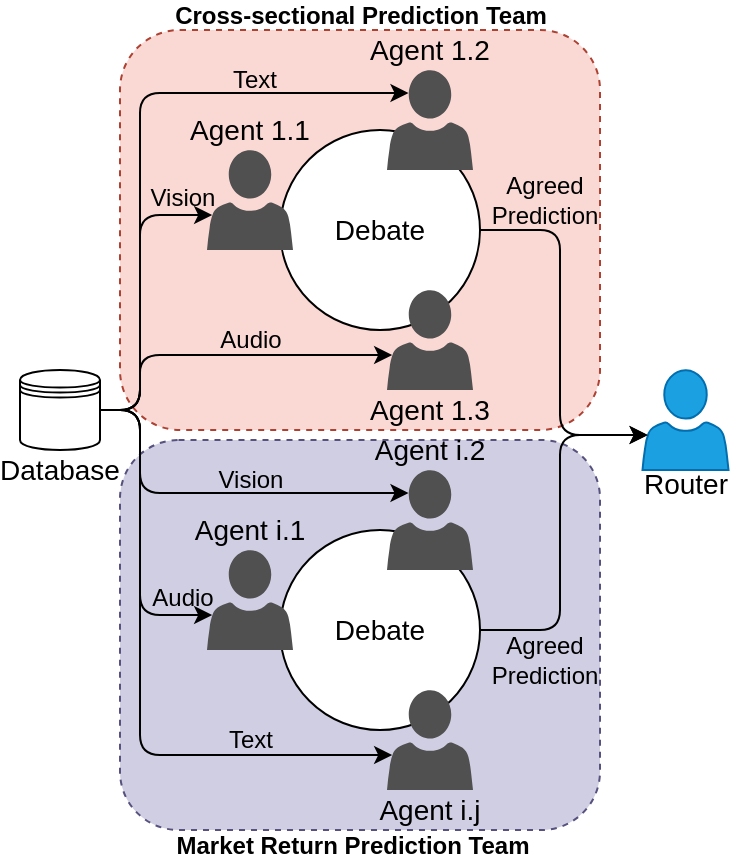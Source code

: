 <mxfile version="23.0.2" type="device">
  <diagram name="Page-1" id="vOQF9WbsSl7jddO1CPNE">
    <mxGraphModel dx="954" dy="633" grid="1" gridSize="10" guides="1" tooltips="1" connect="1" arrows="1" fold="1" page="1" pageScale="1" pageWidth="1400" pageHeight="700" math="0" shadow="0">
      <root>
        <mxCell id="0" />
        <mxCell id="1" parent="0" />
        <mxCell id="AZBeOW5vCCQePYE3pMwj-48" value="" style="rounded=1;whiteSpace=wrap;html=1;fillColor=#d0cee2;strokeColor=#56517e;dashed=1;strokeWidth=1;" vertex="1" parent="1">
          <mxGeometry x="290" y="415" width="240" height="195" as="geometry" />
        </mxCell>
        <mxCell id="AZBeOW5vCCQePYE3pMwj-46" value="" style="rounded=1;whiteSpace=wrap;html=1;fillColor=#fad9d5;strokeColor=#ae4132;dashed=1;strokeWidth=1;" vertex="1" parent="1">
          <mxGeometry x="290" y="210" width="240" height="200" as="geometry" />
        </mxCell>
        <mxCell id="AZBeOW5vCCQePYE3pMwj-47" value="Cross-sectional Prediction Team" style="text;html=1;strokeColor=none;fillColor=none;align=center;verticalAlign=middle;whiteSpace=wrap;rounded=0;fontSize=12;fontStyle=1" vertex="1" parent="1">
          <mxGeometry x="312.5" y="195" width="195" height="15" as="geometry" />
        </mxCell>
        <mxCell id="AZBeOW5vCCQePYE3pMwj-3" value="" style="ellipse;whiteSpace=wrap;html=1;aspect=fixed;" vertex="1" parent="1">
          <mxGeometry x="370" y="260" width="100" height="100" as="geometry" />
        </mxCell>
        <mxCell id="AZBeOW5vCCQePYE3pMwj-1" value="" style="sketch=0;pointerEvents=1;shadow=0;dashed=0;html=1;strokeColor=none;labelPosition=center;verticalLabelPosition=bottom;verticalAlign=top;align=center;fillColor=#505050;shape=mxgraph.mscae.intune.account_portal" vertex="1" parent="1">
          <mxGeometry x="423.5" y="230" width="43" height="50" as="geometry" />
        </mxCell>
        <mxCell id="AZBeOW5vCCQePYE3pMwj-2" value="Agent 1.2" style="text;html=1;strokeColor=none;fillColor=none;align=center;verticalAlign=middle;whiteSpace=wrap;rounded=0;fontSize=14;" vertex="1" parent="1">
          <mxGeometry x="410" y="220" width="70" as="geometry" />
        </mxCell>
        <mxCell id="AZBeOW5vCCQePYE3pMwj-4" value="" style="sketch=0;pointerEvents=1;shadow=0;dashed=0;html=1;strokeColor=none;labelPosition=center;verticalLabelPosition=bottom;verticalAlign=top;align=center;fillColor=#505050;shape=mxgraph.mscae.intune.account_portal" vertex="1" parent="1">
          <mxGeometry x="423.5" y="340" width="43" height="50" as="geometry" />
        </mxCell>
        <mxCell id="AZBeOW5vCCQePYE3pMwj-5" value="Agent 1.3" style="text;html=1;strokeColor=none;fillColor=none;align=center;verticalAlign=middle;whiteSpace=wrap;rounded=0;fontSize=14;movable=1;resizable=1;rotatable=1;deletable=1;editable=1;locked=0;connectable=1;" vertex="1" parent="1">
          <mxGeometry x="410" y="395" width="70" height="10" as="geometry" />
        </mxCell>
        <mxCell id="AZBeOW5vCCQePYE3pMwj-6" value="" style="sketch=0;pointerEvents=1;shadow=0;dashed=0;html=1;strokeColor=none;labelPosition=center;verticalLabelPosition=bottom;verticalAlign=top;align=center;fillColor=#505050;shape=mxgraph.mscae.intune.account_portal" vertex="1" parent="1">
          <mxGeometry x="333.5" y="270" width="43" height="50" as="geometry" />
        </mxCell>
        <mxCell id="AZBeOW5vCCQePYE3pMwj-7" value="Agent 1.1" style="text;html=1;strokeColor=none;fillColor=none;align=center;verticalAlign=middle;whiteSpace=wrap;rounded=0;fontSize=14;" vertex="1" parent="1">
          <mxGeometry x="320" y="260" width="70" as="geometry" />
        </mxCell>
        <mxCell id="AZBeOW5vCCQePYE3pMwj-9" value="" style="ellipse;whiteSpace=wrap;html=1;aspect=fixed;" vertex="1" parent="1">
          <mxGeometry x="370" y="460" width="100" height="100" as="geometry" />
        </mxCell>
        <mxCell id="AZBeOW5vCCQePYE3pMwj-10" value="" style="sketch=0;pointerEvents=1;shadow=0;dashed=0;html=1;strokeColor=none;labelPosition=center;verticalLabelPosition=bottom;verticalAlign=top;align=center;fillColor=#505050;shape=mxgraph.mscae.intune.account_portal" vertex="1" parent="1">
          <mxGeometry x="423.5" y="430" width="43" height="50" as="geometry" />
        </mxCell>
        <mxCell id="AZBeOW5vCCQePYE3pMwj-11" value="Agent i.2" style="text;html=1;strokeColor=none;fillColor=none;align=center;verticalAlign=middle;whiteSpace=wrap;rounded=0;fontSize=14;" vertex="1" parent="1">
          <mxGeometry x="410" y="420" width="70" as="geometry" />
        </mxCell>
        <mxCell id="AZBeOW5vCCQePYE3pMwj-12" value="" style="sketch=0;pointerEvents=1;shadow=0;dashed=0;html=1;strokeColor=none;labelPosition=center;verticalLabelPosition=bottom;verticalAlign=top;align=center;fillColor=#505050;shape=mxgraph.mscae.intune.account_portal" vertex="1" parent="1">
          <mxGeometry x="423.5" y="540" width="43" height="50" as="geometry" />
        </mxCell>
        <mxCell id="AZBeOW5vCCQePYE3pMwj-13" value="Agent i.j" style="text;html=1;strokeColor=none;fillColor=none;align=center;verticalAlign=middle;whiteSpace=wrap;rounded=0;fontSize=14;" vertex="1" parent="1">
          <mxGeometry x="410" y="600" width="70" as="geometry" />
        </mxCell>
        <mxCell id="AZBeOW5vCCQePYE3pMwj-14" value="" style="sketch=0;pointerEvents=1;shadow=0;dashed=0;html=1;strokeColor=none;labelPosition=center;verticalLabelPosition=bottom;verticalAlign=top;align=center;fillColor=#505050;shape=mxgraph.mscae.intune.account_portal" vertex="1" parent="1">
          <mxGeometry x="333.5" y="470" width="43" height="50" as="geometry" />
        </mxCell>
        <mxCell id="AZBeOW5vCCQePYE3pMwj-15" value="Agent i.1" style="text;html=1;strokeColor=none;fillColor=none;align=center;verticalAlign=middle;whiteSpace=wrap;rounded=0;fontSize=14;" vertex="1" parent="1">
          <mxGeometry x="320" y="460" width="70" as="geometry" />
        </mxCell>
        <mxCell id="AZBeOW5vCCQePYE3pMwj-17" value="Debate" style="text;html=1;strokeColor=none;fillColor=none;align=center;verticalAlign=middle;whiteSpace=wrap;rounded=0;fontSize=14;" vertex="1" parent="1">
          <mxGeometry x="385" y="310" width="70" as="geometry" />
        </mxCell>
        <mxCell id="AZBeOW5vCCQePYE3pMwj-18" value="Debate" style="text;html=1;strokeColor=none;fillColor=none;align=center;verticalAlign=middle;whiteSpace=wrap;rounded=0;fontSize=14;" vertex="1" parent="1">
          <mxGeometry x="385" y="510" width="70" as="geometry" />
        </mxCell>
        <mxCell id="AZBeOW5vCCQePYE3pMwj-19" value="" style="shape=datastore;whiteSpace=wrap;html=1;" vertex="1" parent="1">
          <mxGeometry x="240" y="380" width="40" height="40" as="geometry" />
        </mxCell>
        <mxCell id="AZBeOW5vCCQePYE3pMwj-20" value="Database" style="text;html=1;strokeColor=none;fillColor=none;align=center;verticalAlign=middle;whiteSpace=wrap;rounded=0;fontSize=14;" vertex="1" parent="1">
          <mxGeometry x="230" y="420" width="60" height="20" as="geometry" />
        </mxCell>
        <mxCell id="AZBeOW5vCCQePYE3pMwj-21" style="edgeStyle=orthogonalEdgeStyle;rounded=1;orthogonalLoop=1;jettySize=auto;html=1;exitX=1;exitY=0.5;exitDx=0;exitDy=0;entryX=0.25;entryY=0.23;entryDx=0;entryDy=0;entryPerimeter=0;curved=0;" edge="1" parent="1" source="AZBeOW5vCCQePYE3pMwj-19" target="AZBeOW5vCCQePYE3pMwj-1">
          <mxGeometry relative="1" as="geometry">
            <Array as="points">
              <mxPoint x="300" y="400" />
              <mxPoint x="300" y="242" />
            </Array>
          </mxGeometry>
        </mxCell>
        <mxCell id="AZBeOW5vCCQePYE3pMwj-22" style="edgeStyle=orthogonalEdgeStyle;rounded=1;orthogonalLoop=1;jettySize=auto;html=1;exitX=1;exitY=0.5;exitDx=0;exitDy=0;entryX=0.06;entryY=0.65;entryDx=0;entryDy=0;entryPerimeter=0;curved=0;" edge="1" parent="1" source="AZBeOW5vCCQePYE3pMwj-19" target="AZBeOW5vCCQePYE3pMwj-6">
          <mxGeometry relative="1" as="geometry">
            <Array as="points">
              <mxPoint x="300" y="400" />
              <mxPoint x="300" y="303" />
            </Array>
          </mxGeometry>
        </mxCell>
        <mxCell id="AZBeOW5vCCQePYE3pMwj-24" style="edgeStyle=orthogonalEdgeStyle;rounded=1;orthogonalLoop=1;jettySize=auto;html=1;exitX=1;exitY=0.5;exitDx=0;exitDy=0;entryX=0.06;entryY=0.65;entryDx=0;entryDy=0;entryPerimeter=0;curved=0;" edge="1" parent="1" source="AZBeOW5vCCQePYE3pMwj-19" target="AZBeOW5vCCQePYE3pMwj-4">
          <mxGeometry relative="1" as="geometry">
            <Array as="points">
              <mxPoint x="300" y="400" />
              <mxPoint x="300" y="373" />
            </Array>
          </mxGeometry>
        </mxCell>
        <mxCell id="AZBeOW5vCCQePYE3pMwj-26" style="edgeStyle=orthogonalEdgeStyle;rounded=1;orthogonalLoop=1;jettySize=auto;html=1;exitX=1;exitY=0.5;exitDx=0;exitDy=0;entryX=0.25;entryY=0.23;entryDx=0;entryDy=0;entryPerimeter=0;curved=0;" edge="1" parent="1" source="AZBeOW5vCCQePYE3pMwj-19" target="AZBeOW5vCCQePYE3pMwj-10">
          <mxGeometry relative="1" as="geometry">
            <Array as="points">
              <mxPoint x="300" y="400" />
              <mxPoint x="300" y="442" />
            </Array>
          </mxGeometry>
        </mxCell>
        <mxCell id="AZBeOW5vCCQePYE3pMwj-27" style="edgeStyle=orthogonalEdgeStyle;rounded=1;orthogonalLoop=1;jettySize=auto;html=1;exitX=1;exitY=0.5;exitDx=0;exitDy=0;entryX=0.06;entryY=0.65;entryDx=0;entryDy=0;entryPerimeter=0;curved=0;" edge="1" parent="1" source="AZBeOW5vCCQePYE3pMwj-19" target="AZBeOW5vCCQePYE3pMwj-14">
          <mxGeometry relative="1" as="geometry">
            <Array as="points">
              <mxPoint x="300" y="400" />
              <mxPoint x="300" y="503" />
            </Array>
          </mxGeometry>
        </mxCell>
        <mxCell id="AZBeOW5vCCQePYE3pMwj-28" style="edgeStyle=orthogonalEdgeStyle;rounded=1;orthogonalLoop=1;jettySize=auto;html=1;exitX=1;exitY=0.5;exitDx=0;exitDy=0;entryX=0.06;entryY=0.65;entryDx=0;entryDy=0;entryPerimeter=0;curved=0;" edge="1" parent="1" source="AZBeOW5vCCQePYE3pMwj-19" target="AZBeOW5vCCQePYE3pMwj-12">
          <mxGeometry relative="1" as="geometry">
            <Array as="points">
              <mxPoint x="300" y="400" />
              <mxPoint x="300" y="573" />
            </Array>
          </mxGeometry>
        </mxCell>
        <mxCell id="AZBeOW5vCCQePYE3pMwj-29" value="Text" style="text;html=1;strokeColor=none;fillColor=none;align=center;verticalAlign=middle;whiteSpace=wrap;rounded=0;fontSize=12;" vertex="1" parent="1">
          <mxGeometry x="345" y="230" width="25" height="10" as="geometry" />
        </mxCell>
        <mxCell id="AZBeOW5vCCQePYE3pMwj-33" value="Text" style="text;html=1;strokeColor=none;fillColor=none;align=center;verticalAlign=middle;whiteSpace=wrap;rounded=0;fontSize=12;" vertex="1" parent="1">
          <mxGeometry x="342.5" y="560" width="25" height="10" as="geometry" />
        </mxCell>
        <mxCell id="AZBeOW5vCCQePYE3pMwj-34" value="Vision" style="text;html=1;strokeColor=none;fillColor=none;align=center;verticalAlign=middle;whiteSpace=wrap;rounded=0;fontSize=12;" vertex="1" parent="1">
          <mxGeometry x="308.5" y="289" width="25" height="10" as="geometry" />
        </mxCell>
        <mxCell id="AZBeOW5vCCQePYE3pMwj-35" value="Vision" style="text;html=1;strokeColor=none;fillColor=none;align=center;verticalAlign=middle;whiteSpace=wrap;rounded=0;fontSize=12;" vertex="1" parent="1">
          <mxGeometry x="342.5" y="430" width="25" height="10" as="geometry" />
        </mxCell>
        <mxCell id="AZBeOW5vCCQePYE3pMwj-36" value="Audio" style="text;html=1;strokeColor=none;fillColor=none;align=center;verticalAlign=middle;whiteSpace=wrap;rounded=0;fontSize=12;" vertex="1" parent="1">
          <mxGeometry x="342.5" y="360" width="25" height="10" as="geometry" />
        </mxCell>
        <mxCell id="AZBeOW5vCCQePYE3pMwj-37" value="Audio" style="text;html=1;strokeColor=none;fillColor=none;align=center;verticalAlign=middle;whiteSpace=wrap;rounded=0;fontSize=12;" vertex="1" parent="1">
          <mxGeometry x="308.5" y="489" width="25" height="10" as="geometry" />
        </mxCell>
        <mxCell id="AZBeOW5vCCQePYE3pMwj-39" value="" style="sketch=0;pointerEvents=1;shadow=0;dashed=0;html=1;strokeColor=#006EAF;labelPosition=center;verticalLabelPosition=bottom;verticalAlign=top;align=center;fillColor=#1ba1e2;shape=mxgraph.mscae.intune.account_portal;fontColor=#ffffff;" vertex="1" parent="1">
          <mxGeometry x="551.25" y="380" width="43" height="50" as="geometry" />
        </mxCell>
        <mxCell id="AZBeOW5vCCQePYE3pMwj-40" value="Router" style="text;html=1;strokeColor=none;fillColor=none;align=center;verticalAlign=middle;whiteSpace=wrap;rounded=0;fontSize=14;" vertex="1" parent="1">
          <mxGeometry x="550" y="432" width="45.5" height="10" as="geometry" />
        </mxCell>
        <mxCell id="AZBeOW5vCCQePYE3pMwj-41" style="edgeStyle=orthogonalEdgeStyle;rounded=1;orthogonalLoop=1;jettySize=auto;html=1;exitX=1;exitY=0.5;exitDx=0;exitDy=0;entryX=0.06;entryY=0.65;entryDx=0;entryDy=0;entryPerimeter=0;curved=0;" edge="1" parent="1" source="AZBeOW5vCCQePYE3pMwj-3" target="AZBeOW5vCCQePYE3pMwj-39">
          <mxGeometry relative="1" as="geometry">
            <Array as="points">
              <mxPoint x="510" y="310" />
              <mxPoint x="510" y="413" />
            </Array>
          </mxGeometry>
        </mxCell>
        <mxCell id="AZBeOW5vCCQePYE3pMwj-43" style="edgeStyle=orthogonalEdgeStyle;rounded=1;orthogonalLoop=1;jettySize=auto;html=1;exitX=1;exitY=0.5;exitDx=0;exitDy=0;entryX=0.06;entryY=0.65;entryDx=0;entryDy=0;entryPerimeter=0;curved=0;" edge="1" parent="1" source="AZBeOW5vCCQePYE3pMwj-9" target="AZBeOW5vCCQePYE3pMwj-39">
          <mxGeometry relative="1" as="geometry">
            <Array as="points">
              <mxPoint x="510" y="510" />
              <mxPoint x="510" y="413" />
            </Array>
          </mxGeometry>
        </mxCell>
        <mxCell id="AZBeOW5vCCQePYE3pMwj-44" value="Agreed&lt;br&gt;Prediction" style="text;html=1;strokeColor=none;fillColor=none;align=center;verticalAlign=middle;whiteSpace=wrap;rounded=0;fontSize=12;" vertex="1" parent="1">
          <mxGeometry x="490" y="290" width="25" height="10" as="geometry" />
        </mxCell>
        <mxCell id="AZBeOW5vCCQePYE3pMwj-45" value="Agreed&lt;br&gt;Prediction" style="text;html=1;strokeColor=none;fillColor=none;align=center;verticalAlign=middle;whiteSpace=wrap;rounded=0;fontSize=12;" vertex="1" parent="1">
          <mxGeometry x="490" y="520" width="25" height="10" as="geometry" />
        </mxCell>
        <mxCell id="AZBeOW5vCCQePYE3pMwj-49" value="Market Return Prediction Team" style="text;html=1;strokeColor=none;fillColor=none;align=center;verticalAlign=middle;whiteSpace=wrap;rounded=0;fontSize=12;fontStyle=1" vertex="1" parent="1">
          <mxGeometry x="308.5" y="610" width="195" height="15" as="geometry" />
        </mxCell>
      </root>
    </mxGraphModel>
  </diagram>
</mxfile>
